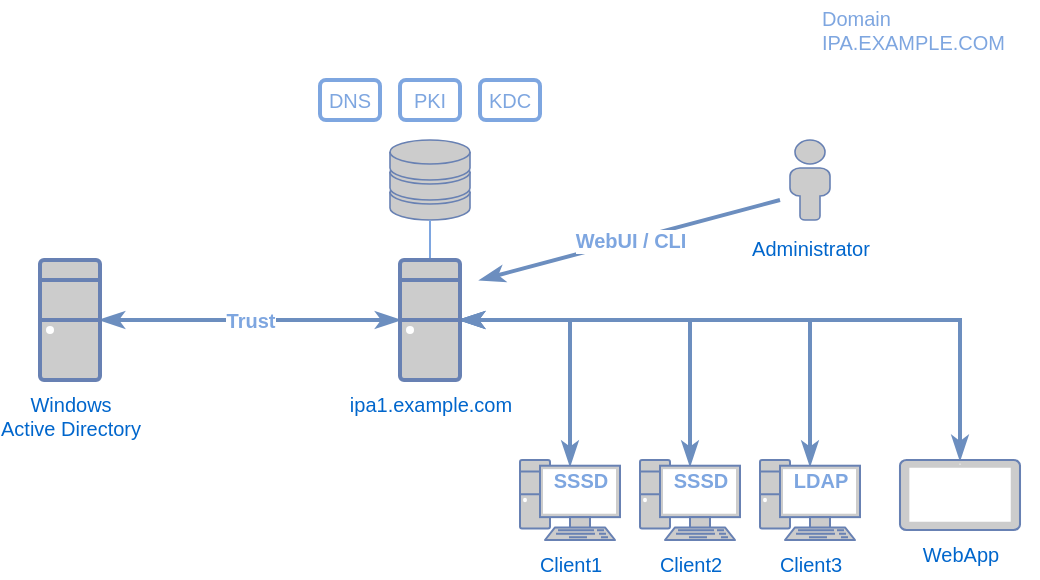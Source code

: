 <mxfile version="13.1.0" type="device"><diagram id="ZGl1bM8cYH80KgawJj45" name="Page-1"><mxGraphModel dx="981" dy="618" grid="1" gridSize="10" guides="1" tooltips="1" connect="1" arrows="1" fold="1" page="1" pageScale="1" pageWidth="827" pageHeight="1169" math="0" shadow="0"><root><mxCell id="0"/><mxCell id="1" parent="0"/><mxCell id="QuQlRQuAwlMWo2ex_7U1-9" style="edgeStyle=orthogonalEdgeStyle;rounded=0;orthogonalLoop=1;jettySize=auto;html=1;entryX=0.5;entryY=0.07;entryDx=0;entryDy=0;entryPerimeter=0;fillColor=#dae8fc;strokeColor=#6c8ebf;strokeWidth=2;startArrow=classicThin;startFill=1;endArrow=classicThin;endFill=1;" edge="1" parent="1" source="QuQlRQuAwlMWo2ex_7U1-1" target="QuQlRQuAwlMWo2ex_7U1-5"><mxGeometry relative="1" as="geometry"><mxPoint x="515" y="470" as="targetPoint"/></mxGeometry></mxCell><mxCell id="QuQlRQuAwlMWo2ex_7U1-10" style="edgeStyle=orthogonalEdgeStyle;rounded=0;orthogonalLoop=1;jettySize=auto;html=1;entryX=0.5;entryY=0.07;entryDx=0;entryDy=0;entryPerimeter=0;fillColor=#dae8fc;strokeColor=#6c8ebf;strokeWidth=2;startArrow=classicThin;startFill=1;endArrow=classicThin;endFill=1;" edge="1" parent="1" source="QuQlRQuAwlMWo2ex_7U1-1" target="QuQlRQuAwlMWo2ex_7U1-6"><mxGeometry relative="1" as="geometry"/></mxCell><mxCell id="QuQlRQuAwlMWo2ex_7U1-11" style="edgeStyle=orthogonalEdgeStyle;rounded=0;orthogonalLoop=1;jettySize=auto;html=1;entryX=0.5;entryY=0.07;entryDx=0;entryDy=0;entryPerimeter=0;fillColor=#dae8fc;strokeColor=#6c8ebf;strokeWidth=2;startArrow=classicThin;startFill=1;endArrow=classicThin;endFill=1;" edge="1" parent="1" source="QuQlRQuAwlMWo2ex_7U1-1" target="QuQlRQuAwlMWo2ex_7U1-3"><mxGeometry relative="1" as="geometry"/></mxCell><mxCell id="QuQlRQuAwlMWo2ex_7U1-3" value="Client1" style="fontColor=#0066CC;verticalAlign=top;verticalLabelPosition=bottom;labelPosition=center;align=center;html=1;outlineConnect=0;fillColor=#CCCCCC;strokeColor=#6881B3;gradientColor=none;gradientDirection=north;strokeWidth=2;shape=mxgraph.networks.pc;fontSize=10;" vertex="1" parent="1"><mxGeometry x="430" y="460" width="50" height="40" as="geometry"/></mxCell><mxCell id="QuQlRQuAwlMWo2ex_7U1-4" value="" style="fontColor=#0066CC;verticalAlign=top;verticalLabelPosition=bottom;labelPosition=center;align=center;html=1;outlineConnect=0;fillColor=#CCCCCC;strokeColor=#6881B3;gradientColor=none;gradientDirection=north;strokeWidth=2;shape=mxgraph.networks.storage;" vertex="1" parent="1"><mxGeometry x="365" y="300" width="40" height="40" as="geometry"/></mxCell><mxCell id="QuQlRQuAwlMWo2ex_7U1-5" value="Client2" style="fontColor=#0066CC;verticalAlign=top;verticalLabelPosition=bottom;labelPosition=center;align=center;html=1;outlineConnect=0;fillColor=#CCCCCC;strokeColor=#6881B3;gradientColor=none;gradientDirection=north;strokeWidth=2;shape=mxgraph.networks.pc;fontSize=10;" vertex="1" parent="1"><mxGeometry x="490" y="460" width="50" height="40" as="geometry"/></mxCell><mxCell id="QuQlRQuAwlMWo2ex_7U1-6" value="Client3" style="fontColor=#0066CC;verticalAlign=top;verticalLabelPosition=bottom;labelPosition=center;align=center;html=1;outlineConnect=0;fillColor=#CCCCCC;strokeColor=#6881B3;gradientColor=none;gradientDirection=north;strokeWidth=2;shape=mxgraph.networks.pc;fontSize=10;" vertex="1" parent="1"><mxGeometry x="550" y="460" width="50" height="40" as="geometry"/></mxCell><mxCell id="QuQlRQuAwlMWo2ex_7U1-26" style="edgeStyle=orthogonalEdgeStyle;rounded=0;orthogonalLoop=1;jettySize=auto;html=1;exitX=0.5;exitY=0;exitDx=0;exitDy=0;exitPerimeter=0;startArrow=none;startFill=0;endArrow=none;endFill=0;strokeWidth=1;fontSize=10;fontColor=#7EA6E0;strokeColor=#7EA6E0;" edge="1" parent="1" source="QuQlRQuAwlMWo2ex_7U1-1" target="QuQlRQuAwlMWo2ex_7U1-4"><mxGeometry relative="1" as="geometry"/></mxCell><mxCell id="QuQlRQuAwlMWo2ex_7U1-28" style="edgeStyle=orthogonalEdgeStyle;rounded=0;orthogonalLoop=1;jettySize=auto;html=1;entryX=0.5;entryY=0;entryDx=0;entryDy=0;entryPerimeter=0;startArrow=none;startFill=0;endArrow=classicThin;endFill=1;strokeColor=#6C8EBF;strokeWidth=2;fontSize=10;fontColor=#7EA6E0;" edge="1" parent="1" source="QuQlRQuAwlMWo2ex_7U1-1" target="QuQlRQuAwlMWo2ex_7U1-27"><mxGeometry relative="1" as="geometry"/></mxCell><mxCell id="QuQlRQuAwlMWo2ex_7U1-33" value="Trust" style="edgeStyle=orthogonalEdgeStyle;rounded=0;orthogonalLoop=1;jettySize=auto;html=1;startArrow=classicThin;startFill=1;endArrow=classicThin;endFill=1;strokeColor=#6C8EBF;strokeWidth=2;fontSize=10;fontColor=#7EA6E0;fontStyle=1" edge="1" parent="1" source="QuQlRQuAwlMWo2ex_7U1-1" target="QuQlRQuAwlMWo2ex_7U1-32"><mxGeometry relative="1" as="geometry"/></mxCell><mxCell id="QuQlRQuAwlMWo2ex_7U1-1" value="ipa1.example.com" style="fontColor=#0066CC;verticalAlign=top;verticalLabelPosition=bottom;labelPosition=center;align=center;html=1;outlineConnect=0;fillColor=#CCCCCC;strokeColor=#6881B3;gradientColor=none;gradientDirection=north;strokeWidth=2;shape=mxgraph.networks.desktop_pc;fontSize=10;" vertex="1" parent="1"><mxGeometry x="370" y="360" width="30" height="60" as="geometry"/></mxCell><mxCell id="QuQlRQuAwlMWo2ex_7U1-32" value="Windows&lt;br&gt;Active Directory" style="fontColor=#0066CC;verticalAlign=top;verticalLabelPosition=bottom;labelPosition=center;align=center;html=1;outlineConnect=0;fillColor=#CCCCCC;strokeColor=#6881B3;gradientColor=none;gradientDirection=north;strokeWidth=2;shape=mxgraph.networks.desktop_pc;fontSize=10;" vertex="1" parent="1"><mxGeometry x="190" y="360" width="30" height="60" as="geometry"/></mxCell><mxCell id="QuQlRQuAwlMWo2ex_7U1-13" value="&lt;font style=&quot;font-size: 10px&quot;&gt;Administrator&lt;/font&gt;" style="fontColor=#0066CC;verticalAlign=top;verticalLabelPosition=bottom;labelPosition=center;align=center;html=1;outlineConnect=0;fillColor=#CCCCCC;strokeColor=#6881B3;gradientColor=none;gradientDirection=north;strokeWidth=2;shape=mxgraph.networks.user_male;" vertex="1" parent="1"><mxGeometry x="565" y="300" width="20" height="40" as="geometry"/></mxCell><mxCell id="QuQlRQuAwlMWo2ex_7U1-15" value="WebUI / CLI" style="endArrow=classicThin;html=1;fillColor=#dae8fc;strokeColor=#6c8ebf;strokeWidth=2;endFill=1;fontColor=#7EA6E0;fontStyle=1;fontSize=10;" edge="1" parent="1"><mxGeometry width="50" height="50" relative="1" as="geometry"><mxPoint x="560" y="330" as="sourcePoint"/><mxPoint x="410" y="370" as="targetPoint"/></mxGeometry></mxCell><mxCell id="QuQlRQuAwlMWo2ex_7U1-18" value="SSSD" style="text;html=1;align=center;verticalAlign=middle;resizable=0;points=[];autosize=1;fontSize=10;fontColor=#7EA6E0;fontStyle=1" vertex="1" parent="1"><mxGeometry x="440" y="460" width="40" height="20" as="geometry"/></mxCell><mxCell id="QuQlRQuAwlMWo2ex_7U1-19" value="SSSD" style="text;html=1;align=center;verticalAlign=middle;resizable=0;points=[];autosize=1;fontSize=10;fontColor=#7EA6E0;fontStyle=1" vertex="1" parent="1"><mxGeometry x="500" y="460" width="40" height="20" as="geometry"/></mxCell><mxCell id="QuQlRQuAwlMWo2ex_7U1-20" value="LDAP" style="text;html=1;align=center;verticalAlign=middle;resizable=0;points=[];autosize=1;fontSize=10;fontColor=#7EA6E0;fontStyle=1" vertex="1" parent="1"><mxGeometry x="560" y="460" width="40" height="20" as="geometry"/></mxCell><mxCell id="QuQlRQuAwlMWo2ex_7U1-22" value="DNS" style="rounded=1;whiteSpace=wrap;html=1;fontSize=10;fontColor=#7EA6E0;strokeColor=#7EA6E0;strokeWidth=2;" vertex="1" parent="1"><mxGeometry x="330" y="270" width="30" height="20" as="geometry"/></mxCell><mxCell id="QuQlRQuAwlMWo2ex_7U1-24" value="PKI" style="rounded=1;whiteSpace=wrap;html=1;fontSize=10;fontColor=#7EA6E0;strokeColor=#7EA6E0;strokeWidth=2;" vertex="1" parent="1"><mxGeometry x="370" y="270" width="30" height="20" as="geometry"/></mxCell><mxCell id="QuQlRQuAwlMWo2ex_7U1-25" value="KDC" style="rounded=1;whiteSpace=wrap;html=1;fontSize=10;fontColor=#7EA6E0;strokeColor=#7EA6E0;strokeWidth=2;" vertex="1" parent="1"><mxGeometry x="410" y="270" width="30" height="20" as="geometry"/></mxCell><mxCell id="QuQlRQuAwlMWo2ex_7U1-27" value="WebApp" style="fontColor=#0066CC;verticalAlign=top;verticalLabelPosition=bottom;labelPosition=center;align=center;html=1;outlineConnect=0;fillColor=#CCCCCC;strokeColor=#6881B3;gradientColor=none;gradientDirection=north;strokeWidth=2;shape=mxgraph.networks.tablet;rounded=1;fontSize=10;" vertex="1" parent="1"><mxGeometry x="620" y="460" width="60" height="35" as="geometry"/></mxCell><mxCell id="QuQlRQuAwlMWo2ex_7U1-31" value="Domain&lt;br&gt;IPA.EXAMPLE.COM" style="text;html=1;align=left;verticalAlign=middle;resizable=0;points=[];autosize=1;fontSize=10;fontColor=#7EA6E0;" vertex="1" parent="1"><mxGeometry x="579" y="230" width="110" height="30" as="geometry"/></mxCell></root></mxGraphModel></diagram></mxfile>